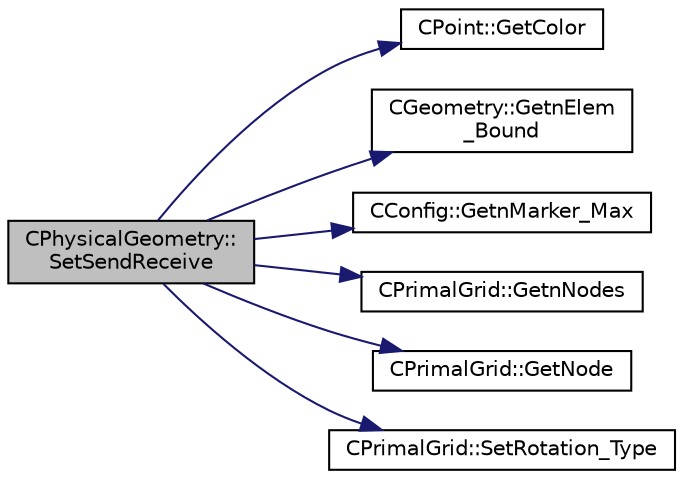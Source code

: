 digraph "CPhysicalGeometry::SetSendReceive"
{
 // LATEX_PDF_SIZE
  edge [fontname="Helvetica",fontsize="10",labelfontname="Helvetica",labelfontsize="10"];
  node [fontname="Helvetica",fontsize="10",shape=record];
  rankdir="LR";
  Node1 [label="CPhysicalGeometry::\lSetSendReceive",height=0.2,width=0.4,color="black", fillcolor="grey75", style="filled", fontcolor="black",tooltip="Set the send receive boundaries of the grid."];
  Node1 -> Node2 [color="midnightblue",fontsize="10",style="solid",fontname="Helvetica"];
  Node2 [label="CPoint::GetColor",height=0.2,width=0.4,color="black", fillcolor="white", style="filled",URL="$classCPoint.html#a852297a7e4908f8bccd4e48f14df5c4c",tooltip="Get the color of a point, the color indicates to which subdomain the point belong to."];
  Node1 -> Node3 [color="midnightblue",fontsize="10",style="solid",fontname="Helvetica"];
  Node3 [label="CGeometry::GetnElem\l_Bound",height=0.2,width=0.4,color="black", fillcolor="white", style="filled",URL="$classCGeometry.html#a99963e6bd2e4a26d4562f7ea5e8b8873",tooltip="Get the number of boundary elements."];
  Node1 -> Node4 [color="midnightblue",fontsize="10",style="solid",fontname="Helvetica"];
  Node4 [label="CConfig::GetnMarker_Max",height=0.2,width=0.4,color="black", fillcolor="white", style="filled",URL="$classCConfig.html#a561073e0d8337afb1ead2080499b11af",tooltip="Get the total number of boundary markers in the cfg plus the possible send/receive domains."];
  Node1 -> Node5 [color="midnightblue",fontsize="10",style="solid",fontname="Helvetica"];
  Node5 [label="CPrimalGrid::GetnNodes",height=0.2,width=0.4,color="black", fillcolor="white", style="filled",URL="$classCPrimalGrid.html#ad07e4929bb7093fd08f1314a57739cce",tooltip="Get number of nodes of the element."];
  Node1 -> Node6 [color="midnightblue",fontsize="10",style="solid",fontname="Helvetica"];
  Node6 [label="CPrimalGrid::GetNode",height=0.2,width=0.4,color="black", fillcolor="white", style="filled",URL="$classCPrimalGrid.html#a6353b89f5a8a3948cd475da6152bf077",tooltip="Get the nodes shared by the primal grid element."];
  Node1 -> Node7 [color="midnightblue",fontsize="10",style="solid",fontname="Helvetica"];
  Node7 [label="CPrimalGrid::SetRotation_Type",height=0.2,width=0.4,color="black", fillcolor="white", style="filled",URL="$classCPrimalGrid.html#ae75120f35db34c15d440f4b185bd9192",tooltip="A pure virtual member."];
}
